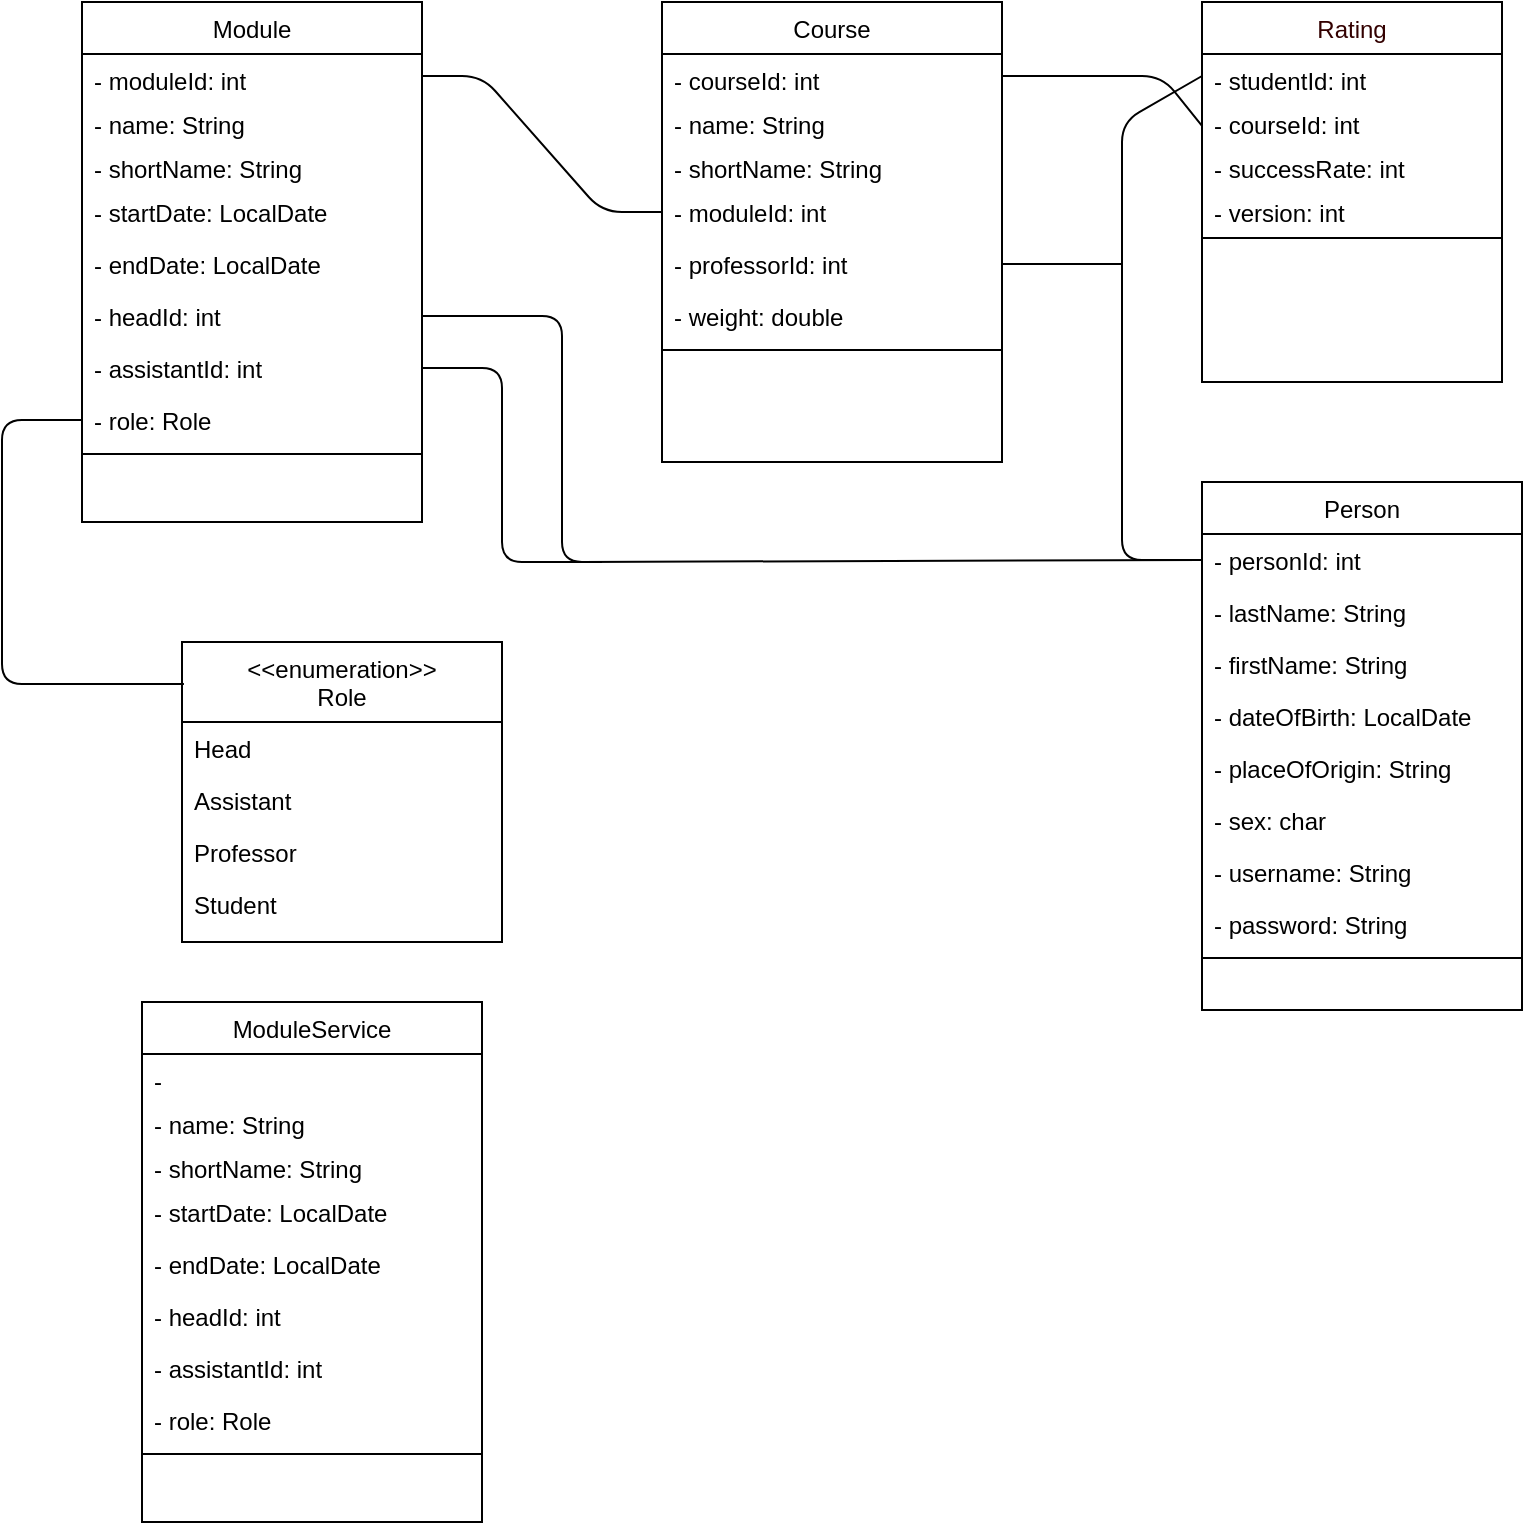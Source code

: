 <mxfile version="14.3.1" type="device" pages="3"><diagram id="C5RBs43oDa-KdzZeNtuy" name="Business"><mxGraphModel dx="1185" dy="736" grid="1" gridSize="10" guides="1" tooltips="1" connect="1" arrows="1" fold="1" page="1" pageScale="1" pageWidth="827" pageHeight="1169" math="0" shadow="0"><root><mxCell id="WIyWlLk6GJQsqaUBKTNV-0"/><mxCell id="WIyWlLk6GJQsqaUBKTNV-1" parent="WIyWlLk6GJQsqaUBKTNV-0"/><mxCell id="zkfFHV4jXpPFQw0GAbJ--0" value="Person" style="swimlane;fontStyle=0;align=center;verticalAlign=top;childLayout=stackLayout;horizontal=1;startSize=26;horizontalStack=0;resizeParent=1;resizeLast=0;collapsible=1;marginBottom=0;rounded=0;shadow=0;strokeWidth=1;" parent="WIyWlLk6GJQsqaUBKTNV-1" vertex="1"><mxGeometry x="640" y="280" width="160" height="264" as="geometry"><mxRectangle x="230" y="140" width="160" height="26" as="alternateBounds"/></mxGeometry></mxCell><mxCell id="zkfFHV4jXpPFQw0GAbJ--1" value="- personId: int" style="text;align=left;verticalAlign=top;spacingLeft=4;spacingRight=4;overflow=hidden;rotatable=0;points=[[0,0.5],[1,0.5]];portConstraint=eastwest;" parent="zkfFHV4jXpPFQw0GAbJ--0" vertex="1"><mxGeometry y="26" width="160" height="26" as="geometry"/></mxCell><mxCell id="zkfFHV4jXpPFQw0GAbJ--2" value="- lastName: String" style="text;align=left;verticalAlign=top;spacingLeft=4;spacingRight=4;overflow=hidden;rotatable=0;points=[[0,0.5],[1,0.5]];portConstraint=eastwest;rounded=0;shadow=0;html=0;" parent="zkfFHV4jXpPFQw0GAbJ--0" vertex="1"><mxGeometry y="52" width="160" height="26" as="geometry"/></mxCell><mxCell id="zkfFHV4jXpPFQw0GAbJ--3" value="- firstName: String" style="text;align=left;verticalAlign=top;spacingLeft=4;spacingRight=4;overflow=hidden;rotatable=0;points=[[0,0.5],[1,0.5]];portConstraint=eastwest;rounded=0;shadow=0;html=0;" parent="zkfFHV4jXpPFQw0GAbJ--0" vertex="1"><mxGeometry y="78" width="160" height="26" as="geometry"/></mxCell><mxCell id="WCoqidQ9CoGvmcvcGOxo-29" value="- dateOfBirth: LocalDate" style="text;align=left;verticalAlign=top;spacingLeft=4;spacingRight=4;overflow=hidden;rotatable=0;points=[[0,0.5],[1,0.5]];portConstraint=eastwest;rounded=0;shadow=0;html=0;" parent="zkfFHV4jXpPFQw0GAbJ--0" vertex="1"><mxGeometry y="104" width="160" height="26" as="geometry"/></mxCell><mxCell id="WCoqidQ9CoGvmcvcGOxo-30" value="- placeOfOrigin: String" style="text;align=left;verticalAlign=top;spacingLeft=4;spacingRight=4;overflow=hidden;rotatable=0;points=[[0,0.5],[1,0.5]];portConstraint=eastwest;rounded=0;shadow=0;html=0;" parent="zkfFHV4jXpPFQw0GAbJ--0" vertex="1"><mxGeometry y="130" width="160" height="26" as="geometry"/></mxCell><mxCell id="WCoqidQ9CoGvmcvcGOxo-31" value="- sex: char" style="text;align=left;verticalAlign=top;spacingLeft=4;spacingRight=4;overflow=hidden;rotatable=0;points=[[0,0.5],[1,0.5]];portConstraint=eastwest;rounded=0;shadow=0;html=0;" parent="zkfFHV4jXpPFQw0GAbJ--0" vertex="1"><mxGeometry y="156" width="160" height="26" as="geometry"/></mxCell><mxCell id="WCoqidQ9CoGvmcvcGOxo-32" value="- username: String" style="text;align=left;verticalAlign=top;spacingLeft=4;spacingRight=4;overflow=hidden;rotatable=0;points=[[0,0.5],[1,0.5]];portConstraint=eastwest;rounded=0;shadow=0;html=0;" parent="zkfFHV4jXpPFQw0GAbJ--0" vertex="1"><mxGeometry y="182" width="160" height="26" as="geometry"/></mxCell><mxCell id="WCoqidQ9CoGvmcvcGOxo-33" value="- password: String" style="text;align=left;verticalAlign=top;spacingLeft=4;spacingRight=4;overflow=hidden;rotatable=0;points=[[0,0.5],[1,0.5]];portConstraint=eastwest;rounded=0;shadow=0;html=0;" parent="zkfFHV4jXpPFQw0GAbJ--0" vertex="1"><mxGeometry y="208" width="160" height="26" as="geometry"/></mxCell><mxCell id="zkfFHV4jXpPFQw0GAbJ--4" value="" style="line;html=1;strokeWidth=1;align=left;verticalAlign=middle;spacingTop=-1;spacingLeft=3;spacingRight=3;rotatable=0;labelPosition=right;points=[];portConstraint=eastwest;" parent="zkfFHV4jXpPFQw0GAbJ--0" vertex="1"><mxGeometry y="234" width="160" height="8" as="geometry"/></mxCell><mxCell id="WCoqidQ9CoGvmcvcGOxo-6" value="Module" style="swimlane;fontStyle=0;align=center;verticalAlign=top;childLayout=stackLayout;horizontal=1;startSize=26;horizontalStack=0;resizeParent=1;resizeLast=0;collapsible=1;marginBottom=0;rounded=0;shadow=0;strokeWidth=1;" parent="WIyWlLk6GJQsqaUBKTNV-1" vertex="1"><mxGeometry x="80" y="40" width="170" height="260" as="geometry"><mxRectangle x="230" y="140" width="160" height="26" as="alternateBounds"/></mxGeometry></mxCell><mxCell id="WCoqidQ9CoGvmcvcGOxo-14" value="- moduleId: int " style="text;align=left;verticalAlign=top;spacingLeft=4;spacingRight=4;overflow=hidden;rotatable=0;points=[[0,0.5],[1,0.5]];portConstraint=eastwest;" parent="WCoqidQ9CoGvmcvcGOxo-6" vertex="1"><mxGeometry y="26" width="170" height="22" as="geometry"/></mxCell><mxCell id="WCoqidQ9CoGvmcvcGOxo-7" value="- name: String" style="text;align=left;verticalAlign=top;spacingLeft=4;spacingRight=4;overflow=hidden;rotatable=0;points=[[0,0.5],[1,0.5]];portConstraint=eastwest;" parent="WCoqidQ9CoGvmcvcGOxo-6" vertex="1"><mxGeometry y="48" width="170" height="22" as="geometry"/></mxCell><mxCell id="WCoqidQ9CoGvmcvcGOxo-15" value="- shortName: String" style="text;align=left;verticalAlign=top;spacingLeft=4;spacingRight=4;overflow=hidden;rotatable=0;points=[[0,0.5],[1,0.5]];portConstraint=eastwest;" parent="WCoqidQ9CoGvmcvcGOxo-6" vertex="1"><mxGeometry y="70" width="170" height="22" as="geometry"/></mxCell><mxCell id="WCoqidQ9CoGvmcvcGOxo-8" value="- startDate: LocalDate" style="text;align=left;verticalAlign=top;spacingLeft=4;spacingRight=4;overflow=hidden;rotatable=0;points=[[0,0.5],[1,0.5]];portConstraint=eastwest;rounded=0;shadow=0;html=0;" parent="WCoqidQ9CoGvmcvcGOxo-6" vertex="1"><mxGeometry y="92" width="170" height="26" as="geometry"/></mxCell><mxCell id="WCoqidQ9CoGvmcvcGOxo-13" value="- endDate: LocalDate" style="text;align=left;verticalAlign=top;spacingLeft=4;spacingRight=4;overflow=hidden;rotatable=0;points=[[0,0.5],[1,0.5]];portConstraint=eastwest;rounded=0;shadow=0;html=0;" parent="WCoqidQ9CoGvmcvcGOxo-6" vertex="1"><mxGeometry y="118" width="170" height="26" as="geometry"/></mxCell><mxCell id="WCoqidQ9CoGvmcvcGOxo-9" value="- headId: int" style="text;align=left;verticalAlign=top;spacingLeft=4;spacingRight=4;overflow=hidden;rotatable=0;points=[[0,0.5],[1,0.5]];portConstraint=eastwest;rounded=0;shadow=0;html=0;" parent="WCoqidQ9CoGvmcvcGOxo-6" vertex="1"><mxGeometry y="144" width="170" height="26" as="geometry"/></mxCell><mxCell id="VW2CzRUroIqLs7LFqCMz-0" value="- assistantId: int" style="text;align=left;verticalAlign=top;spacingLeft=4;spacingRight=4;overflow=hidden;rotatable=0;points=[[0,0.5],[1,0.5]];portConstraint=eastwest;rounded=0;shadow=0;html=0;" parent="WCoqidQ9CoGvmcvcGOxo-6" vertex="1"><mxGeometry y="170" width="170" height="26" as="geometry"/></mxCell><mxCell id="WCoqidQ9CoGvmcvcGOxo-16" value="- role: Role" style="text;align=left;verticalAlign=top;spacingLeft=4;spacingRight=4;overflow=hidden;rotatable=0;points=[[0,0.5],[1,0.5]];portConstraint=eastwest;rounded=0;shadow=0;html=0;" parent="WCoqidQ9CoGvmcvcGOxo-6" vertex="1"><mxGeometry y="196" width="170" height="26" as="geometry"/></mxCell><mxCell id="WCoqidQ9CoGvmcvcGOxo-10" value="" style="line;html=1;strokeWidth=1;align=left;verticalAlign=middle;spacingTop=-1;spacingLeft=3;spacingRight=3;rotatable=0;labelPosition=right;points=[];portConstraint=eastwest;" parent="WCoqidQ9CoGvmcvcGOxo-6" vertex="1"><mxGeometry y="222" width="170" height="8" as="geometry"/></mxCell><mxCell id="aPQjeBBfdi7SkxZKHQCe-4" value="&lt;&lt;enumeration&gt;&gt;&#xA;Role" style="swimlane;fontStyle=0;align=center;verticalAlign=top;childLayout=stackLayout;horizontal=1;startSize=40;horizontalStack=0;resizeParent=1;resizeLast=0;collapsible=1;marginBottom=0;rounded=0;shadow=0;strokeWidth=1;" parent="WIyWlLk6GJQsqaUBKTNV-1" vertex="1"><mxGeometry x="130" y="360" width="160" height="150" as="geometry"><mxRectangle x="230" y="140" width="160" height="26" as="alternateBounds"/></mxGeometry></mxCell><mxCell id="aPQjeBBfdi7SkxZKHQCe-18" value="Head" style="text;align=left;verticalAlign=top;spacingLeft=4;spacingRight=4;overflow=hidden;rotatable=0;points=[[0,0.5],[1,0.5]];portConstraint=eastwest;rounded=0;shadow=0;html=0;" parent="aPQjeBBfdi7SkxZKHQCe-4" vertex="1"><mxGeometry y="40" width="160" height="26" as="geometry"/></mxCell><mxCell id="aPQjeBBfdi7SkxZKHQCe-19" value="Assistant" style="text;align=left;verticalAlign=top;spacingLeft=4;spacingRight=4;overflow=hidden;rotatable=0;points=[[0,0.5],[1,0.5]];portConstraint=eastwest;rounded=0;shadow=0;html=0;" parent="aPQjeBBfdi7SkxZKHQCe-4" vertex="1"><mxGeometry y="66" width="160" height="26" as="geometry"/></mxCell><mxCell id="aPQjeBBfdi7SkxZKHQCe-20" value="Professor" style="text;align=left;verticalAlign=top;spacingLeft=4;spacingRight=4;overflow=hidden;rotatable=0;points=[[0,0.5],[1,0.5]];portConstraint=eastwest;rounded=0;shadow=0;html=0;" parent="aPQjeBBfdi7SkxZKHQCe-4" vertex="1"><mxGeometry y="92" width="160" height="26" as="geometry"/></mxCell><mxCell id="aPQjeBBfdi7SkxZKHQCe-13" value="Student" style="text;align=left;verticalAlign=top;spacingLeft=4;spacingRight=4;overflow=hidden;rotatable=0;points=[[0,0.5],[1,0.5]];portConstraint=eastwest;rounded=0;shadow=0;html=0;" parent="aPQjeBBfdi7SkxZKHQCe-4" vertex="1"><mxGeometry y="118" width="160" height="26" as="geometry"/></mxCell><mxCell id="-83zSIFzY1W_smwLdPwb-9" value="Course" style="swimlane;fontStyle=0;align=center;verticalAlign=top;childLayout=stackLayout;horizontal=1;startSize=26;horizontalStack=0;resizeParent=1;resizeLast=0;collapsible=1;marginBottom=0;rounded=0;shadow=0;strokeWidth=1;" parent="WIyWlLk6GJQsqaUBKTNV-1" vertex="1"><mxGeometry x="370" y="40" width="170" height="230" as="geometry"><mxRectangle x="230" y="140" width="160" height="26" as="alternateBounds"/></mxGeometry></mxCell><mxCell id="-83zSIFzY1W_smwLdPwb-10" value="- courseId: int " style="text;align=left;verticalAlign=top;spacingLeft=4;spacingRight=4;overflow=hidden;rotatable=0;points=[[0,0.5],[1,0.5]];portConstraint=eastwest;" parent="-83zSIFzY1W_smwLdPwb-9" vertex="1"><mxGeometry y="26" width="170" height="22" as="geometry"/></mxCell><mxCell id="-83zSIFzY1W_smwLdPwb-11" value="- name: String" style="text;align=left;verticalAlign=top;spacingLeft=4;spacingRight=4;overflow=hidden;rotatable=0;points=[[0,0.5],[1,0.5]];portConstraint=eastwest;" parent="-83zSIFzY1W_smwLdPwb-9" vertex="1"><mxGeometry y="48" width="170" height="22" as="geometry"/></mxCell><mxCell id="-83zSIFzY1W_smwLdPwb-12" value="- shortName: String" style="text;align=left;verticalAlign=top;spacingLeft=4;spacingRight=4;overflow=hidden;rotatable=0;points=[[0,0.5],[1,0.5]];portConstraint=eastwest;" parent="-83zSIFzY1W_smwLdPwb-9" vertex="1"><mxGeometry y="70" width="170" height="22" as="geometry"/></mxCell><mxCell id="-83zSIFzY1W_smwLdPwb-13" value="- moduleId: int" style="text;align=left;verticalAlign=top;spacingLeft=4;spacingRight=4;overflow=hidden;rotatable=0;points=[[0,0.5],[1,0.5]];portConstraint=eastwest;rounded=0;shadow=0;html=0;" parent="-83zSIFzY1W_smwLdPwb-9" vertex="1"><mxGeometry y="92" width="170" height="26" as="geometry"/></mxCell><mxCell id="-83zSIFzY1W_smwLdPwb-14" value="- professorId: int" style="text;align=left;verticalAlign=top;spacingLeft=4;spacingRight=4;overflow=hidden;rotatable=0;points=[[0,0.5],[1,0.5]];portConstraint=eastwest;rounded=0;shadow=0;html=0;" parent="-83zSIFzY1W_smwLdPwb-9" vertex="1"><mxGeometry y="118" width="170" height="26" as="geometry"/></mxCell><mxCell id="MBuMKV10Gt16OjM0vard-0" value="- weight: double" style="text;align=left;verticalAlign=top;spacingLeft=4;spacingRight=4;overflow=hidden;rotatable=0;points=[[0,0.5],[1,0.5]];portConstraint=eastwest;rounded=0;shadow=0;html=0;" parent="-83zSIFzY1W_smwLdPwb-9" vertex="1"><mxGeometry y="144" width="170" height="26" as="geometry"/></mxCell><mxCell id="-83zSIFzY1W_smwLdPwb-18" value="" style="line;html=1;strokeWidth=1;align=left;verticalAlign=middle;spacingTop=-1;spacingLeft=3;spacingRight=3;rotatable=0;labelPosition=right;points=[];portConstraint=eastwest;" parent="-83zSIFzY1W_smwLdPwb-9" vertex="1"><mxGeometry y="170" width="170" height="8" as="geometry"/></mxCell><mxCell id="-83zSIFzY1W_smwLdPwb-19" value="" style="endArrow=none;html=1;fontSize=12;exitX=1;exitY=0.5;exitDx=0;exitDy=0;entryX=0;entryY=0.636;entryDx=0;entryDy=0;entryPerimeter=0;" parent="WIyWlLk6GJQsqaUBKTNV-1" source="-83zSIFzY1W_smwLdPwb-10" target="rbAPyBPEHYz_2GyKrDEk-5" edge="1"><mxGeometry width="50" height="50" relative="1" as="geometry"><mxPoint x="390" y="540" as="sourcePoint"/><mxPoint x="620" y="110" as="targetPoint"/><Array as="points"><mxPoint x="620" y="77"/></Array></mxGeometry></mxCell><mxCell id="-83zSIFzY1W_smwLdPwb-22" value="" style="endArrow=none;html=1;fontSize=12;entryX=0.006;entryY=0.14;entryDx=0;entryDy=0;entryPerimeter=0;exitX=0;exitY=0.5;exitDx=0;exitDy=0;" parent="WIyWlLk6GJQsqaUBKTNV-1" source="WCoqidQ9CoGvmcvcGOxo-16" target="aPQjeBBfdi7SkxZKHQCe-4" edge="1"><mxGeometry width="50" height="50" relative="1" as="geometry"><mxPoint x="390" y="540" as="sourcePoint"/><mxPoint x="440" y="490" as="targetPoint"/><Array as="points"><mxPoint x="40" y="249"/><mxPoint x="40" y="381"/></Array></mxGeometry></mxCell><mxCell id="-83zSIFzY1W_smwLdPwb-24" value="" style="endArrow=none;html=1;fontSize=12;entryX=0;entryY=0.5;entryDx=0;entryDy=0;exitX=0;exitY=0.5;exitDx=0;exitDy=0;" parent="WIyWlLk6GJQsqaUBKTNV-1" source="rbAPyBPEHYz_2GyKrDEk-4" target="zkfFHV4jXpPFQw0GAbJ--1" edge="1"><mxGeometry width="50" height="50" relative="1" as="geometry"><mxPoint x="600" y="50" as="sourcePoint"/><mxPoint x="440" y="490" as="targetPoint"/><Array as="points"><mxPoint x="600" y="100"/><mxPoint x="600" y="319"/></Array></mxGeometry></mxCell><mxCell id="rbAPyBPEHYz_2GyKrDEk-3" value="Rating" style="swimlane;fontStyle=0;align=center;verticalAlign=top;childLayout=stackLayout;horizontal=1;startSize=26;horizontalStack=0;resizeParent=1;resizeLast=0;collapsible=1;marginBottom=0;rounded=0;shadow=0;strokeWidth=1;fontColor=#330000;" parent="WIyWlLk6GJQsqaUBKTNV-1" vertex="1"><mxGeometry x="640" y="40" width="150" height="190" as="geometry"><mxRectangle x="230" y="140" width="160" height="26" as="alternateBounds"/></mxGeometry></mxCell><mxCell id="rbAPyBPEHYz_2GyKrDEk-4" value="- studentId: int" style="text;align=left;verticalAlign=top;spacingLeft=4;spacingRight=4;overflow=hidden;rotatable=0;points=[[0,0.5],[1,0.5]];portConstraint=eastwest;" parent="rbAPyBPEHYz_2GyKrDEk-3" vertex="1"><mxGeometry y="26" width="150" height="22" as="geometry"/></mxCell><mxCell id="rbAPyBPEHYz_2GyKrDEk-5" value="- courseId: int" style="text;align=left;verticalAlign=top;spacingLeft=4;spacingRight=4;overflow=hidden;rotatable=0;points=[[0,0.5],[1,0.5]];portConstraint=eastwest;" parent="rbAPyBPEHYz_2GyKrDEk-3" vertex="1"><mxGeometry y="48" width="150" height="22" as="geometry"/></mxCell><mxCell id="rbAPyBPEHYz_2GyKrDEk-6" value="- successRate: int" style="text;align=left;verticalAlign=top;spacingLeft=4;spacingRight=4;overflow=hidden;rotatable=0;points=[[0,0.5],[1,0.5]];portConstraint=eastwest;" parent="rbAPyBPEHYz_2GyKrDEk-3" vertex="1"><mxGeometry y="70" width="150" height="22" as="geometry"/></mxCell><mxCell id="rbAPyBPEHYz_2GyKrDEk-7" value="- version: int" style="text;align=left;verticalAlign=top;spacingLeft=4;spacingRight=4;overflow=hidden;rotatable=0;points=[[0,0.5],[1,0.5]];portConstraint=eastwest;" parent="rbAPyBPEHYz_2GyKrDEk-3" vertex="1"><mxGeometry y="92" width="150" height="22" as="geometry"/></mxCell><mxCell id="rbAPyBPEHYz_2GyKrDEk-8" value="" style="line;html=1;strokeWidth=1;align=left;verticalAlign=middle;spacingTop=-1;spacingLeft=3;spacingRight=3;rotatable=0;labelPosition=right;points=[];portConstraint=eastwest;" parent="rbAPyBPEHYz_2GyKrDEk-3" vertex="1"><mxGeometry y="114" width="150" height="8" as="geometry"/></mxCell><mxCell id="1tzYBcr565DVgnTvSAIV-2" value="" style="endArrow=none;html=1;fontColor=#330000;entryX=0;entryY=0.5;entryDx=0;entryDy=0;exitX=1;exitY=0.5;exitDx=0;exitDy=0;" parent="WIyWlLk6GJQsqaUBKTNV-1" source="WCoqidQ9CoGvmcvcGOxo-14" target="-83zSIFzY1W_smwLdPwb-13" edge="1"><mxGeometry width="50" height="50" relative="1" as="geometry"><mxPoint x="300" y="290" as="sourcePoint"/><mxPoint x="350" y="240" as="targetPoint"/><Array as="points"><mxPoint x="280" y="77"/><mxPoint x="340" y="145"/></Array></mxGeometry></mxCell><mxCell id="BkWclS3U4jWnz9GGW5bR-0" value="" style="endArrow=none;html=1;entryX=0;entryY=0.5;entryDx=0;entryDy=0;exitX=1;exitY=0.5;exitDx=0;exitDy=0;" edge="1" parent="WIyWlLk6GJQsqaUBKTNV-1" source="WCoqidQ9CoGvmcvcGOxo-9" target="zkfFHV4jXpPFQw0GAbJ--1"><mxGeometry width="50" height="50" relative="1" as="geometry"><mxPoint x="390" y="470" as="sourcePoint"/><mxPoint x="440" y="420" as="targetPoint"/><Array as="points"><mxPoint x="320" y="197"/><mxPoint x="320" y="320"/></Array></mxGeometry></mxCell><mxCell id="BkWclS3U4jWnz9GGW5bR-1" value="" style="endArrow=none;html=1;exitX=1;exitY=0.5;exitDx=0;exitDy=0;" edge="1" parent="WIyWlLk6GJQsqaUBKTNV-1" source="VW2CzRUroIqLs7LFqCMz-0"><mxGeometry width="50" height="50" relative="1" as="geometry"><mxPoint x="450" y="470" as="sourcePoint"/><mxPoint x="340" y="320" as="targetPoint"/><Array as="points"><mxPoint x="290" y="223"/><mxPoint x="290" y="320"/></Array></mxGeometry></mxCell><mxCell id="BkWclS3U4jWnz9GGW5bR-2" value="" style="endArrow=none;html=1;" edge="1" parent="WIyWlLk6GJQsqaUBKTNV-1" source="-83zSIFzY1W_smwLdPwb-14"><mxGeometry width="50" height="50" relative="1" as="geometry"><mxPoint x="560" y="240" as="sourcePoint"/><mxPoint x="600" y="171" as="targetPoint"/></mxGeometry></mxCell><mxCell id="BkWclS3U4jWnz9GGW5bR-3" value="ModuleService" style="swimlane;fontStyle=0;align=center;verticalAlign=top;childLayout=stackLayout;horizontal=1;startSize=26;horizontalStack=0;resizeParent=1;resizeLast=0;collapsible=1;marginBottom=0;rounded=0;shadow=0;strokeWidth=1;" vertex="1" parent="WIyWlLk6GJQsqaUBKTNV-1"><mxGeometry x="110" y="540" width="170" height="260" as="geometry"><mxRectangle x="230" y="140" width="160" height="26" as="alternateBounds"/></mxGeometry></mxCell><mxCell id="BkWclS3U4jWnz9GGW5bR-4" value="- " style="text;align=left;verticalAlign=top;spacingLeft=4;spacingRight=4;overflow=hidden;rotatable=0;points=[[0,0.5],[1,0.5]];portConstraint=eastwest;" vertex="1" parent="BkWclS3U4jWnz9GGW5bR-3"><mxGeometry y="26" width="170" height="22" as="geometry"/></mxCell><mxCell id="BkWclS3U4jWnz9GGW5bR-5" value="- name: String" style="text;align=left;verticalAlign=top;spacingLeft=4;spacingRight=4;overflow=hidden;rotatable=0;points=[[0,0.5],[1,0.5]];portConstraint=eastwest;" vertex="1" parent="BkWclS3U4jWnz9GGW5bR-3"><mxGeometry y="48" width="170" height="22" as="geometry"/></mxCell><mxCell id="BkWclS3U4jWnz9GGW5bR-6" value="- shortName: String" style="text;align=left;verticalAlign=top;spacingLeft=4;spacingRight=4;overflow=hidden;rotatable=0;points=[[0,0.5],[1,0.5]];portConstraint=eastwest;" vertex="1" parent="BkWclS3U4jWnz9GGW5bR-3"><mxGeometry y="70" width="170" height="22" as="geometry"/></mxCell><mxCell id="BkWclS3U4jWnz9GGW5bR-7" value="- startDate: LocalDate" style="text;align=left;verticalAlign=top;spacingLeft=4;spacingRight=4;overflow=hidden;rotatable=0;points=[[0,0.5],[1,0.5]];portConstraint=eastwest;rounded=0;shadow=0;html=0;" vertex="1" parent="BkWclS3U4jWnz9GGW5bR-3"><mxGeometry y="92" width="170" height="26" as="geometry"/></mxCell><mxCell id="BkWclS3U4jWnz9GGW5bR-8" value="- endDate: LocalDate" style="text;align=left;verticalAlign=top;spacingLeft=4;spacingRight=4;overflow=hidden;rotatable=0;points=[[0,0.5],[1,0.5]];portConstraint=eastwest;rounded=0;shadow=0;html=0;" vertex="1" parent="BkWclS3U4jWnz9GGW5bR-3"><mxGeometry y="118" width="170" height="26" as="geometry"/></mxCell><mxCell id="BkWclS3U4jWnz9GGW5bR-9" value="- headId: int" style="text;align=left;verticalAlign=top;spacingLeft=4;spacingRight=4;overflow=hidden;rotatable=0;points=[[0,0.5],[1,0.5]];portConstraint=eastwest;rounded=0;shadow=0;html=0;" vertex="1" parent="BkWclS3U4jWnz9GGW5bR-3"><mxGeometry y="144" width="170" height="26" as="geometry"/></mxCell><mxCell id="BkWclS3U4jWnz9GGW5bR-10" value="- assistantId: int" style="text;align=left;verticalAlign=top;spacingLeft=4;spacingRight=4;overflow=hidden;rotatable=0;points=[[0,0.5],[1,0.5]];portConstraint=eastwest;rounded=0;shadow=0;html=0;" vertex="1" parent="BkWclS3U4jWnz9GGW5bR-3"><mxGeometry y="170" width="170" height="26" as="geometry"/></mxCell><mxCell id="BkWclS3U4jWnz9GGW5bR-11" value="- role: Role" style="text;align=left;verticalAlign=top;spacingLeft=4;spacingRight=4;overflow=hidden;rotatable=0;points=[[0,0.5],[1,0.5]];portConstraint=eastwest;rounded=0;shadow=0;html=0;" vertex="1" parent="BkWclS3U4jWnz9GGW5bR-3"><mxGeometry y="196" width="170" height="26" as="geometry"/></mxCell><mxCell id="BkWclS3U4jWnz9GGW5bR-12" value="" style="line;html=1;strokeWidth=1;align=left;verticalAlign=middle;spacingTop=-1;spacingLeft=3;spacingRight=3;rotatable=0;labelPosition=right;points=[];portConstraint=eastwest;" vertex="1" parent="BkWclS3U4jWnz9GGW5bR-3"><mxGeometry y="222" width="170" height="8" as="geometry"/></mxCell></root></mxGraphModel></diagram><diagram id="gbeahFu9tda9fUpR3jGV" name="Page Flow"><mxGraphModel dx="1320" dy="1346" grid="1" gridSize="10" guides="1" tooltips="1" connect="1" arrows="1" fold="1" page="1" pageScale="1" pageWidth="827" pageHeight="1169" math="0" shadow="0"><root><mxCell id="CfXmDuqyAy_2JXBADkQ2-0"/><mxCell id="CfXmDuqyAy_2JXBADkQ2-1" parent="CfXmDuqyAy_2JXBADkQ2-0"/><mxCell id="CfXmDuqyAy_2JXBADkQ2-2" value="" style="ellipse;html=1;shape=startState;fillColor=#000000;strokeColor=#ff0000;" parent="CfXmDuqyAy_2JXBADkQ2-1" vertex="1"><mxGeometry x="384" y="20" width="30" height="30" as="geometry"/></mxCell><mxCell id="CfXmDuqyAy_2JXBADkQ2-3" value="" style="edgeStyle=orthogonalEdgeStyle;html=1;verticalAlign=bottom;endArrow=open;endSize=8;strokeColor=#ff0000;entryX=0.5;entryY=0;entryDx=0;entryDy=0;" parent="CfXmDuqyAy_2JXBADkQ2-1" source="CfXmDuqyAy_2JXBADkQ2-2" target="CfXmDuqyAy_2JXBADkQ2-5" edge="1"><mxGeometry relative="1" as="geometry"><mxPoint x="399" y="110" as="targetPoint"/></mxGeometry></mxCell><mxCell id="CfXmDuqyAy_2JXBADkQ2-8" style="edgeStyle=orthogonalEdgeStyle;rounded=0;orthogonalLoop=1;jettySize=auto;html=1;exitX=0.5;exitY=1;exitDx=0;exitDy=0;exitPerimeter=0;entryX=0.5;entryY=0;entryDx=0;entryDy=0;entryPerimeter=0;" parent="CfXmDuqyAy_2JXBADkQ2-1" source="cGi8m3yptogp5IQHQXN_-2" target="X5sieMf8OE5B5JFCkwYM-3" edge="1"><mxGeometry relative="1" as="geometry"><mxPoint x="399" y="325" as="sourcePoint"/><mxPoint x="390" y="320" as="targetPoint"/></mxGeometry></mxCell><mxCell id="CfXmDuqyAy_2JXBADkQ2-10" value="getModulesForPerson()" style="edgeLabel;html=1;align=center;verticalAlign=middle;resizable=0;points=[];" parent="CfXmDuqyAy_2JXBADkQ2-8" vertex="1" connectable="0"><mxGeometry x="-0.267" y="3" relative="1" as="geometry"><mxPoint x="57" y="8" as="offset"/></mxGeometry></mxCell><mxCell id="cGi8m3yptogp5IQHQXN_-6" value="Yes" style="edgeLabel;html=1;align=center;verticalAlign=middle;resizable=0;points=[];" parent="CfXmDuqyAy_2JXBADkQ2-8" vertex="1" connectable="0"><mxGeometry x="-0.496" y="-2" relative="1" as="geometry"><mxPoint x="-17" y="7" as="offset"/></mxGeometry></mxCell><mxCell id="cGi8m3yptogp5IQHQXN_-3" style="edgeStyle=orthogonalEdgeStyle;rounded=0;orthogonalLoop=1;jettySize=auto;html=1;exitX=0.5;exitY=1;exitDx=0;exitDy=0;entryX=0.5;entryY=0;entryDx=0;entryDy=0;entryPerimeter=0;" parent="CfXmDuqyAy_2JXBADkQ2-1" source="CfXmDuqyAy_2JXBADkQ2-5" target="cGi8m3yptogp5IQHQXN_-2" edge="1"><mxGeometry relative="1" as="geometry"/></mxCell><mxCell id="CfXmDuqyAy_2JXBADkQ2-5" value="Login" style="whiteSpace=wrap;html=1;strokeWidth=2;" parent="CfXmDuqyAy_2JXBADkQ2-1" vertex="1"><mxGeometry x="339" y="80" width="120" height="60" as="geometry"/></mxCell><mxCell id="cGi8m3yptogp5IQHQXN_-0" style="edgeStyle=orthogonalEdgeStyle;rounded=0;orthogonalLoop=1;jettySize=auto;html=1;entryX=0.5;entryY=0;entryDx=0;entryDy=0;exitX=0.5;exitY=1;exitDx=0;exitDy=0;exitPerimeter=0;" parent="CfXmDuqyAy_2JXBADkQ2-1" source="n6BlHRYHUK8lXCEj-Y8r-0" target="CfXmDuqyAy_2JXBADkQ2-11" edge="1"><mxGeometry relative="1" as="geometry"><mxPoint x="560" y="585" as="sourcePoint"/></mxGeometry></mxCell><mxCell id="cGi8m3yptogp5IQHQXN_-1" value="getCoursesForModule()" style="edgeLabel;html=1;align=center;verticalAlign=middle;resizable=0;points=[];" parent="cGi8m3yptogp5IQHQXN_-0" vertex="1" connectable="0"><mxGeometry x="-0.1" y="1" relative="1" as="geometry"><mxPoint x="150" y="1" as="offset"/></mxGeometry></mxCell><mxCell id="n6BlHRYHUK8lXCEj-Y8r-12" value="No" style="edgeLabel;html=1;align=center;verticalAlign=middle;resizable=0;points=[];fontSize=11;fontColor=#330000;" parent="cGi8m3yptogp5IQHQXN_-0" vertex="1" connectable="0"><mxGeometry x="-0.11" relative="1" as="geometry"><mxPoint x="11" y="-10" as="offset"/></mxGeometry></mxCell><mxCell id="n6BlHRYHUK8lXCEj-Y8r-6" style="edgeStyle=orthogonalEdgeStyle;rounded=0;orthogonalLoop=1;jettySize=auto;html=1;exitX=0.5;exitY=1;exitDx=0;exitDy=0;entryX=1;entryY=0.5;entryDx=0;entryDy=0;entryPerimeter=0;fontSize=11;fontColor=#330000;" parent="CfXmDuqyAy_2JXBADkQ2-1" source="CfXmDuqyAy_2JXBADkQ2-7" target="n6BlHRYHUK8lXCEj-Y8r-0" edge="1"><mxGeometry relative="1" as="geometry"/></mxCell><mxCell id="n6BlHRYHUK8lXCEj-Y8r-10" value="select Module" style="edgeLabel;html=1;align=center;verticalAlign=middle;resizable=0;points=[];fontSize=11;fontColor=#330000;" parent="n6BlHRYHUK8lXCEj-Y8r-6" vertex="1" connectable="0"><mxGeometry x="-0.538" y="-2" relative="1" as="geometry"><mxPoint x="42" as="offset"/></mxGeometry></mxCell><mxCell id="CfXmDuqyAy_2JXBADkQ2-7" value="Modules" style="whiteSpace=wrap;html=1;strokeWidth=2;" parent="CfXmDuqyAy_2JXBADkQ2-1" vertex="1"><mxGeometry x="480" y="410" width="120" height="60" as="geometry"/></mxCell><mxCell id="X5sieMf8OE5B5JFCkwYM-1" style="edgeStyle=orthogonalEdgeStyle;rounded=0;orthogonalLoop=1;jettySize=auto;html=1;exitX=0.5;exitY=1;exitDx=0;exitDy=0;entryX=0.5;entryY=0;entryDx=0;entryDy=0;fontSize=12;fontColor=#FF0000;" parent="CfXmDuqyAy_2JXBADkQ2-1" source="CfXmDuqyAy_2JXBADkQ2-11" target="X5sieMf8OE5B5JFCkwYM-0" edge="1"><mxGeometry relative="1" as="geometry"/></mxCell><mxCell id="X5sieMf8OE5B5JFCkwYM-2" value="&lt;font color=&quot;#330000&quot; style=&quot;font-size: 11px;&quot;&gt;getStudentsForCourse()&lt;/font&gt;" style="edgeLabel;html=1;align=center;verticalAlign=middle;resizable=0;points=[];fontSize=11;fontColor=#FF0000;" parent="X5sieMf8OE5B5JFCkwYM-1" vertex="1" connectable="0"><mxGeometry x="0.061" y="2" relative="1" as="geometry"><mxPoint x="69" y="-9" as="offset"/></mxGeometry></mxCell><mxCell id="CfXmDuqyAy_2JXBADkQ2-11" value="Courses" style="whiteSpace=wrap;html=1;strokeWidth=2;" parent="CfXmDuqyAy_2JXBADkQ2-1" vertex="1"><mxGeometry x="479.5" y="635" width="120" height="60" as="geometry"/></mxCell><mxCell id="cGi8m3yptogp5IQHQXN_-4" style="edgeStyle=orthogonalEdgeStyle;rounded=0;orthogonalLoop=1;jettySize=auto;html=1;exitX=0;exitY=0.5;exitDx=0;exitDy=0;exitPerimeter=0;entryX=0;entryY=0.5;entryDx=0;entryDy=0;" parent="CfXmDuqyAy_2JXBADkQ2-1" source="cGi8m3yptogp5IQHQXN_-2" target="CfXmDuqyAy_2JXBADkQ2-5" edge="1"><mxGeometry relative="1" as="geometry"/></mxCell><mxCell id="cGi8m3yptogp5IQHQXN_-5" value="No" style="edgeLabel;html=1;align=center;verticalAlign=middle;resizable=0;points=[];" parent="cGi8m3yptogp5IQHQXN_-4" vertex="1" connectable="0"><mxGeometry x="0.075" y="3" relative="1" as="geometry"><mxPoint x="-16" as="offset"/></mxGeometry></mxCell><mxCell id="cGi8m3yptogp5IQHQXN_-2" value="Successful" style="strokeWidth=2;html=1;shape=mxgraph.flowchart.decision;whiteSpace=wrap;" parent="CfXmDuqyAy_2JXBADkQ2-1" vertex="1"><mxGeometry x="349" y="180" width="100" height="100" as="geometry"/></mxCell><mxCell id="X5sieMf8OE5B5JFCkwYM-0" value="Students&lt;br&gt;with Ratings" style="whiteSpace=wrap;html=1;strokeWidth=2;" parent="CfXmDuqyAy_2JXBADkQ2-1" vertex="1"><mxGeometry x="479.5" y="761" width="120" height="60" as="geometry"/></mxCell><mxCell id="X5sieMf8OE5B5JFCkwYM-5" value="&lt;font&gt;Yes&lt;/font&gt;" style="edgeStyle=orthogonalEdgeStyle;rounded=0;orthogonalLoop=1;jettySize=auto;html=1;exitX=1;exitY=0.5;exitDx=0;exitDy=0;exitPerimeter=0;entryX=0.5;entryY=0;entryDx=0;entryDy=0;fontSize=11;fontColor=#330000;" parent="CfXmDuqyAy_2JXBADkQ2-1" source="X5sieMf8OE5B5JFCkwYM-3" target="CfXmDuqyAy_2JXBADkQ2-7" edge="1"><mxGeometry x="-0.043" y="10" relative="1" as="geometry"><mxPoint as="offset"/></mxGeometry></mxCell><mxCell id="n6BlHRYHUK8lXCEj-Y8r-5" style="edgeStyle=orthogonalEdgeStyle;rounded=0;orthogonalLoop=1;jettySize=auto;html=1;exitX=0.5;exitY=1;exitDx=0;exitDy=0;exitPerimeter=0;fontSize=11;fontColor=#330000;" parent="CfXmDuqyAy_2JXBADkQ2-1" source="X5sieMf8OE5B5JFCkwYM-3" target="n6BlHRYHUK8lXCEj-Y8r-0" edge="1"><mxGeometry relative="1" as="geometry"/></mxCell><mxCell id="n6BlHRYHUK8lXCEj-Y8r-9" value="No" style="edgeLabel;html=1;align=center;verticalAlign=middle;resizable=0;points=[];fontSize=11;fontColor=#330000;" parent="n6BlHRYHUK8lXCEj-Y8r-5" vertex="1" connectable="0"><mxGeometry x="-0.273" y="-2" relative="1" as="geometry"><mxPoint x="-13" as="offset"/></mxGeometry></mxCell><mxCell id="X5sieMf8OE5B5JFCkwYM-3" value="more than&lt;br&gt;one&lt;br&gt;Module" style="strokeWidth=2;html=1;shape=mxgraph.flowchart.decision;whiteSpace=wrap;" parent="CfXmDuqyAy_2JXBADkQ2-1" vertex="1"><mxGeometry x="349" y="330" width="100" height="100" as="geometry"/></mxCell><mxCell id="n6BlHRYHUK8lXCEj-Y8r-13" style="edgeStyle=orthogonalEdgeStyle;rounded=0;orthogonalLoop=1;jettySize=auto;html=1;exitX=0;exitY=0.5;exitDx=0;exitDy=0;exitPerimeter=0;entryX=0.5;entryY=0;entryDx=0;entryDy=0;fontSize=11;fontColor=#330000;" parent="CfXmDuqyAy_2JXBADkQ2-1" source="n6BlHRYHUK8lXCEj-Y8r-0" target="n6BlHRYHUK8lXCEj-Y8r-1" edge="1"><mxGeometry relative="1" as="geometry"/></mxCell><mxCell id="n6BlHRYHUK8lXCEj-Y8r-14" value="Yes" style="edgeLabel;html=1;align=center;verticalAlign=middle;resizable=0;points=[];fontSize=11;fontColor=#330000;" parent="n6BlHRYHUK8lXCEj-Y8r-13" vertex="1" connectable="0"><mxGeometry x="0.323" y="3" relative="1" as="geometry"><mxPoint x="-23" y="9" as="offset"/></mxGeometry></mxCell><mxCell id="n6BlHRYHUK8lXCEj-Y8r-0" value="is&lt;br&gt;Student" style="strokeWidth=2;html=1;shape=mxgraph.flowchart.decision;whiteSpace=wrap;" parent="CfXmDuqyAy_2JXBADkQ2-1" vertex="1"><mxGeometry x="349" y="485" width="100" height="100" as="geometry"/></mxCell><mxCell id="n6BlHRYHUK8lXCEj-Y8r-1" value="Certificate of&lt;br&gt;Achievement" style="whiteSpace=wrap;html=1;strokeWidth=2;" parent="CfXmDuqyAy_2JXBADkQ2-1" vertex="1"><mxGeometry x="200" y="635" width="120" height="60" as="geometry"/></mxCell><mxCell id="glpOAlmmQDQtVZVAY2d6-0" style="edgeStyle=orthogonalEdgeStyle;rounded=0;orthogonalLoop=1;jettySize=auto;html=1;exitX=0.5;exitY=1;exitDx=0;exitDy=0;entryX=1;entryY=0.5;entryDx=0;entryDy=0;" edge="1" parent="CfXmDuqyAy_2JXBADkQ2-1" source="X5sieMf8OE5B5JFCkwYM-0" target="X5sieMf8OE5B5JFCkwYM-0"><mxGeometry relative="1" as="geometry"/></mxCell><mxCell id="glpOAlmmQDQtVZVAY2d6-1" value="saveRatings()" style="edgeLabel;html=1;align=center;verticalAlign=middle;resizable=0;points=[];" vertex="1" connectable="0" parent="glpOAlmmQDQtVZVAY2d6-0"><mxGeometry x="-0.382" relative="1" as="geometry"><mxPoint x="38.5" y="9" as="offset"/></mxGeometry></mxCell></root></mxGraphModel></diagram><diagram id="ZiuRXZ5ooIfI24HaYVQk" name="Data Flow"><mxGraphModel dx="1320" dy="1346" grid="1" gridSize="10" guides="1" tooltips="1" connect="1" arrows="1" fold="1" page="1" pageScale="1" pageWidth="1169" pageHeight="827" math="0" shadow="0"><root><mxCell id="4ARf8ZmwvMK6XprLeQGq-0"/><mxCell id="4ARf8ZmwvMK6XprLeQGq-1" parent="4ARf8ZmwvMK6XprLeQGq-0"/><mxCell id="4ARf8ZmwvMK6XprLeQGq-2" value="" style="shape=table;html=1;whiteSpace=wrap;startSize=0;container=1;collapsible=0;childLayout=tableLayout;" parent="4ARf8ZmwvMK6XprLeQGq-1" vertex="1"><mxGeometry x="40" y="50" width="180" height="120" as="geometry"/></mxCell><mxCell id="4ARf8ZmwvMK6XprLeQGq-3" value="" style="shape=partialRectangle;html=1;whiteSpace=wrap;collapsible=0;dropTarget=0;pointerEvents=0;fillColor=none;top=0;left=0;bottom=0;right=0;points=[[0,0.5],[1,0.5]];portConstraint=eastwest;" parent="4ARf8ZmwvMK6XprLeQGq-2" vertex="1"><mxGeometry width="180" height="40" as="geometry"/></mxCell><mxCell id="4ARf8ZmwvMK6XprLeQGq-4" value="StudentId" style="shape=partialRectangle;html=1;whiteSpace=wrap;connectable=0;fillColor=none;top=0;left=0;bottom=0;right=0;overflow=hidden;" parent="4ARf8ZmwvMK6XprLeQGq-3" vertex="1"><mxGeometry width="60" height="40" as="geometry"/></mxCell><mxCell id="4ARf8ZmwvMK6XprLeQGq-5" value="SuccessRate" style="shape=partialRectangle;html=1;whiteSpace=wrap;connectable=0;fillColor=none;top=0;left=0;bottom=0;right=0;overflow=hidden;" parent="4ARf8ZmwvMK6XprLeQGq-3" vertex="1"><mxGeometry x="60" width="90" height="40" as="geometry"/></mxCell><mxCell id="4ARf8ZmwvMK6XprLeQGq-6" value="" style="shape=partialRectangle;html=1;whiteSpace=wrap;connectable=0;fillColor=none;top=0;left=0;bottom=0;right=0;overflow=hidden;" parent="4ARf8ZmwvMK6XprLeQGq-3" vertex="1"><mxGeometry x="150" width="30" height="40" as="geometry"/></mxCell><mxCell id="4ARf8ZmwvMK6XprLeQGq-7" value="" style="shape=partialRectangle;html=1;whiteSpace=wrap;collapsible=0;dropTarget=0;pointerEvents=0;fillColor=none;top=0;left=0;bottom=0;right=0;points=[[0,0.5],[1,0.5]];portConstraint=eastwest;" parent="4ARf8ZmwvMK6XprLeQGq-2" vertex="1"><mxGeometry y="40" width="180" height="40" as="geometry"/></mxCell><mxCell id="4ARf8ZmwvMK6XprLeQGq-8" value="" style="shape=partialRectangle;html=1;whiteSpace=wrap;connectable=0;fillColor=none;top=0;left=0;bottom=0;right=0;overflow=hidden;" parent="4ARf8ZmwvMK6XprLeQGq-7" vertex="1"><mxGeometry width="60" height="40" as="geometry"/></mxCell><mxCell id="4ARf8ZmwvMK6XprLeQGq-9" value="" style="shape=partialRectangle;html=1;whiteSpace=wrap;connectable=0;fillColor=none;top=0;left=0;bottom=0;right=0;overflow=hidden;" parent="4ARf8ZmwvMK6XprLeQGq-7" vertex="1"><mxGeometry x="60" width="90" height="40" as="geometry"/></mxCell><mxCell id="4ARf8ZmwvMK6XprLeQGq-10" value="" style="shape=partialRectangle;html=1;whiteSpace=wrap;connectable=0;fillColor=none;top=0;left=0;bottom=0;right=0;overflow=hidden;" parent="4ARf8ZmwvMK6XprLeQGq-7" vertex="1"><mxGeometry x="150" width="30" height="40" as="geometry"/></mxCell><mxCell id="4ARf8ZmwvMK6XprLeQGq-11" value="" style="shape=partialRectangle;html=1;whiteSpace=wrap;collapsible=0;dropTarget=0;pointerEvents=0;fillColor=none;top=0;left=0;bottom=0;right=0;points=[[0,0.5],[1,0.5]];portConstraint=eastwest;" parent="4ARf8ZmwvMK6XprLeQGq-2" vertex="1"><mxGeometry y="80" width="180" height="40" as="geometry"/></mxCell><mxCell id="4ARf8ZmwvMK6XprLeQGq-12" value="" style="shape=partialRectangle;html=1;whiteSpace=wrap;connectable=0;fillColor=none;top=0;left=0;bottom=0;right=0;overflow=hidden;" parent="4ARf8ZmwvMK6XprLeQGq-11" vertex="1"><mxGeometry width="60" height="40" as="geometry"/></mxCell><mxCell id="4ARf8ZmwvMK6XprLeQGq-13" value="" style="shape=partialRectangle;html=1;whiteSpace=wrap;connectable=0;fillColor=none;top=0;left=0;bottom=0;right=0;overflow=hidden;" parent="4ARf8ZmwvMK6XprLeQGq-11" vertex="1"><mxGeometry x="60" width="90" height="40" as="geometry"/></mxCell><mxCell id="4ARf8ZmwvMK6XprLeQGq-14" value="" style="shape=partialRectangle;html=1;whiteSpace=wrap;connectable=0;fillColor=none;top=0;left=0;bottom=0;right=0;overflow=hidden;" parent="4ARf8ZmwvMK6XprLeQGq-11" vertex="1"><mxGeometry x="150" width="30" height="40" as="geometry"/></mxCell><mxCell id="4ARf8ZmwvMK6XprLeQGq-15" value="Controller" style="rounded=0;whiteSpace=wrap;html=1;" parent="4ARf8ZmwvMK6XprLeQGq-1" vertex="1"><mxGeometry x="320" y="80" width="120" height="60" as="geometry"/></mxCell><mxCell id="4ARf8ZmwvMK6XprLeQGq-16" value="" style="endArrow=classic;html=1;exitX=1;exitY=0.5;exitDx=0;exitDy=0;entryX=0;entryY=0.5;entryDx=0;entryDy=0;" parent="4ARf8ZmwvMK6XprLeQGq-1" source="4ARf8ZmwvMK6XprLeQGq-7" target="4ARf8ZmwvMK6XprLeQGq-15" edge="1"><mxGeometry width="50" height="50" relative="1" as="geometry"><mxPoint x="670" y="500" as="sourcePoint"/><mxPoint x="720" y="450" as="targetPoint"/></mxGeometry></mxCell><mxCell id="4ARf8ZmwvMK6XprLeQGq-17" value="Service" style="rounded=0;whiteSpace=wrap;html=1;" parent="4ARf8ZmwvMK6XprLeQGq-1" vertex="1"><mxGeometry x="320" y="200" width="120" height="60" as="geometry"/></mxCell><mxCell id="4ARf8ZmwvMK6XprLeQGq-19" value="" style="endArrow=classic;html=1;entryX=0.5;entryY=0;entryDx=0;entryDy=0;exitX=0.5;exitY=1;exitDx=0;exitDy=0;" parent="4ARf8ZmwvMK6XprLeQGq-1" source="4ARf8ZmwvMK6XprLeQGq-15" target="4ARf8ZmwvMK6XprLeQGq-17" edge="1"><mxGeometry width="50" height="50" relative="1" as="geometry"><mxPoint x="670" y="500" as="sourcePoint"/><mxPoint x="720" y="450" as="targetPoint"/></mxGeometry></mxCell><mxCell id="4ARf8ZmwvMK6XprLeQGq-23" style="edgeStyle=orthogonalEdgeStyle;rounded=0;orthogonalLoop=1;jettySize=auto;html=1;exitX=0.5;exitY=1;exitDx=0;exitDy=0;entryX=0.5;entryY=0;entryDx=0;entryDy=0;" parent="4ARf8ZmwvMK6XprLeQGq-1" source="4ARf8ZmwvMK6XprLeQGq-20" target="4ARf8ZmwvMK6XprLeQGq-21" edge="1"><mxGeometry relative="1" as="geometry"/></mxCell><mxCell id="4ARf8ZmwvMK6XprLeQGq-20" value="Repository" style="rounded=0;whiteSpace=wrap;html=1;" parent="4ARf8ZmwvMK6XprLeQGq-1" vertex="1"><mxGeometry x="320" y="320" width="120" height="60" as="geometry"/></mxCell><mxCell id="4ARf8ZmwvMK6XprLeQGq-21" value="Database" style="rounded=0;whiteSpace=wrap;html=1;" parent="4ARf8ZmwvMK6XprLeQGq-1" vertex="1"><mxGeometry x="320" y="440" width="120" height="60" as="geometry"/></mxCell><mxCell id="4ARf8ZmwvMK6XprLeQGq-22" value="" style="endArrow=classic;html=1;exitX=0.5;exitY=1;exitDx=0;exitDy=0;entryX=0.5;entryY=0;entryDx=0;entryDy=0;" parent="4ARf8ZmwvMK6XprLeQGq-1" source="4ARf8ZmwvMK6XprLeQGq-17" target="4ARf8ZmwvMK6XprLeQGq-20" edge="1"><mxGeometry width="50" height="50" relative="1" as="geometry"><mxPoint x="670" y="500" as="sourcePoint"/><mxPoint x="720" y="450" as="targetPoint"/></mxGeometry></mxCell></root></mxGraphModel></diagram></mxfile>